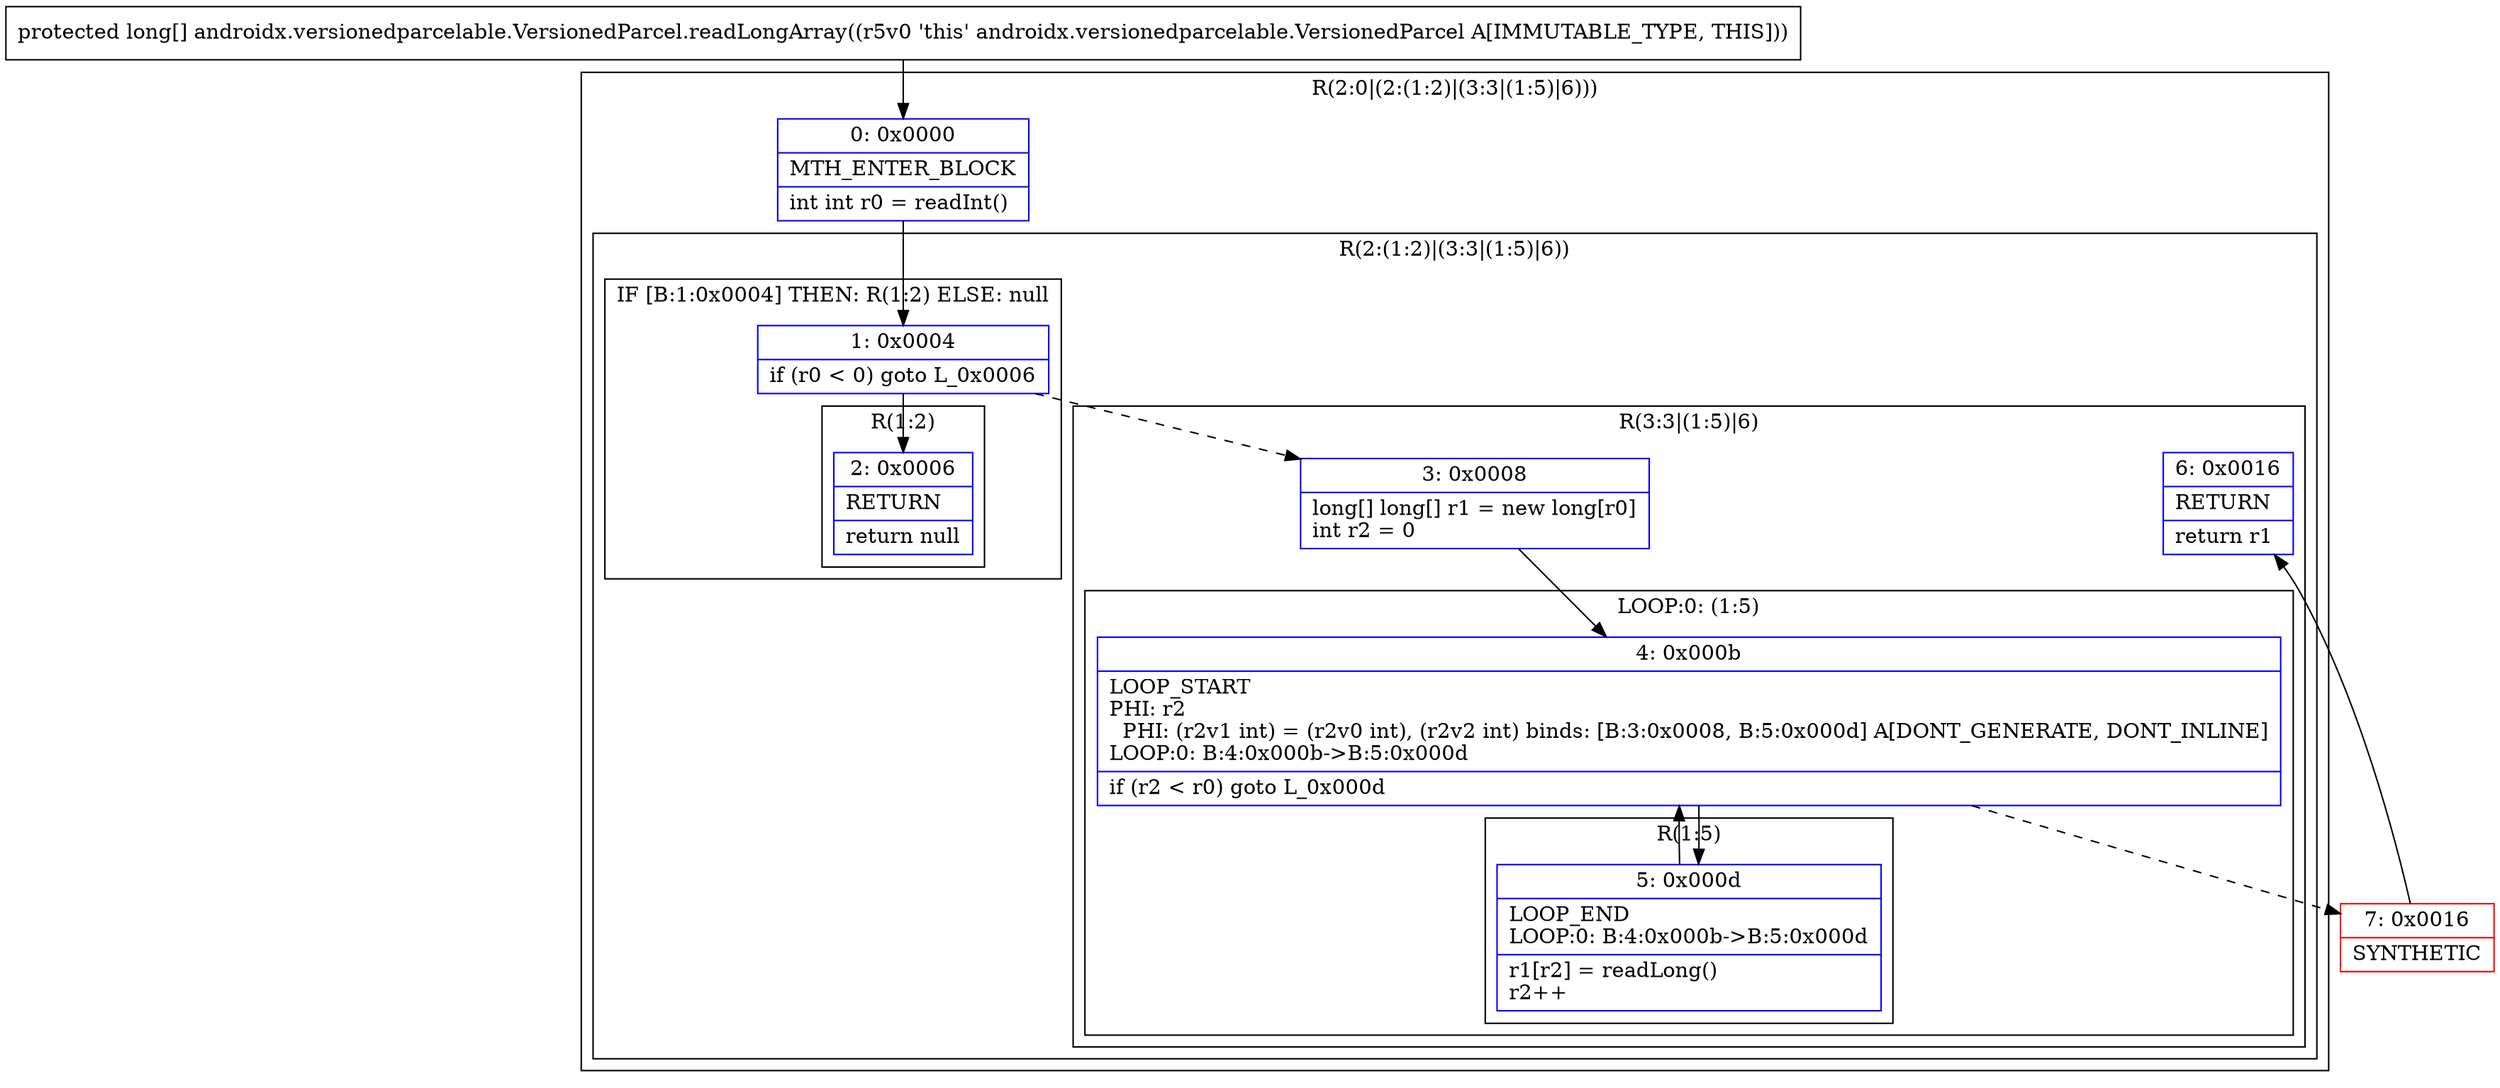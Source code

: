 digraph "CFG forandroidx.versionedparcelable.VersionedParcel.readLongArray()[J" {
subgraph cluster_Region_1064330151 {
label = "R(2:0|(2:(1:2)|(3:3|(1:5)|6)))";
node [shape=record,color=blue];
Node_0 [shape=record,label="{0\:\ 0x0000|MTH_ENTER_BLOCK\l|int int r0 = readInt()\l}"];
subgraph cluster_Region_309985706 {
label = "R(2:(1:2)|(3:3|(1:5)|6))";
node [shape=record,color=blue];
subgraph cluster_IfRegion_69091598 {
label = "IF [B:1:0x0004] THEN: R(1:2) ELSE: null";
node [shape=record,color=blue];
Node_1 [shape=record,label="{1\:\ 0x0004|if (r0 \< 0) goto L_0x0006\l}"];
subgraph cluster_Region_567099934 {
label = "R(1:2)";
node [shape=record,color=blue];
Node_2 [shape=record,label="{2\:\ 0x0006|RETURN\l|return null\l}"];
}
}
subgraph cluster_Region_708314949 {
label = "R(3:3|(1:5)|6)";
node [shape=record,color=blue];
Node_3 [shape=record,label="{3\:\ 0x0008|long[] long[] r1 = new long[r0]\lint r2 = 0\l}"];
subgraph cluster_LoopRegion_1287829393 {
label = "LOOP:0: (1:5)";
node [shape=record,color=blue];
Node_4 [shape=record,label="{4\:\ 0x000b|LOOP_START\lPHI: r2 \l  PHI: (r2v1 int) = (r2v0 int), (r2v2 int) binds: [B:3:0x0008, B:5:0x000d] A[DONT_GENERATE, DONT_INLINE]\lLOOP:0: B:4:0x000b\-\>B:5:0x000d\l|if (r2 \< r0) goto L_0x000d\l}"];
subgraph cluster_Region_1880332533 {
label = "R(1:5)";
node [shape=record,color=blue];
Node_5 [shape=record,label="{5\:\ 0x000d|LOOP_END\lLOOP:0: B:4:0x000b\-\>B:5:0x000d\l|r1[r2] = readLong()\lr2++\l}"];
}
}
Node_6 [shape=record,label="{6\:\ 0x0016|RETURN\l|return r1\l}"];
}
}
}
Node_7 [shape=record,color=red,label="{7\:\ 0x0016|SYNTHETIC\l}"];
MethodNode[shape=record,label="{protected long[] androidx.versionedparcelable.VersionedParcel.readLongArray((r5v0 'this' androidx.versionedparcelable.VersionedParcel A[IMMUTABLE_TYPE, THIS])) }"];
MethodNode -> Node_0;
Node_0 -> Node_1;
Node_1 -> Node_2;
Node_1 -> Node_3[style=dashed];
Node_3 -> Node_4;
Node_4 -> Node_5;
Node_4 -> Node_7[style=dashed];
Node_5 -> Node_4;
Node_7 -> Node_6;
}

